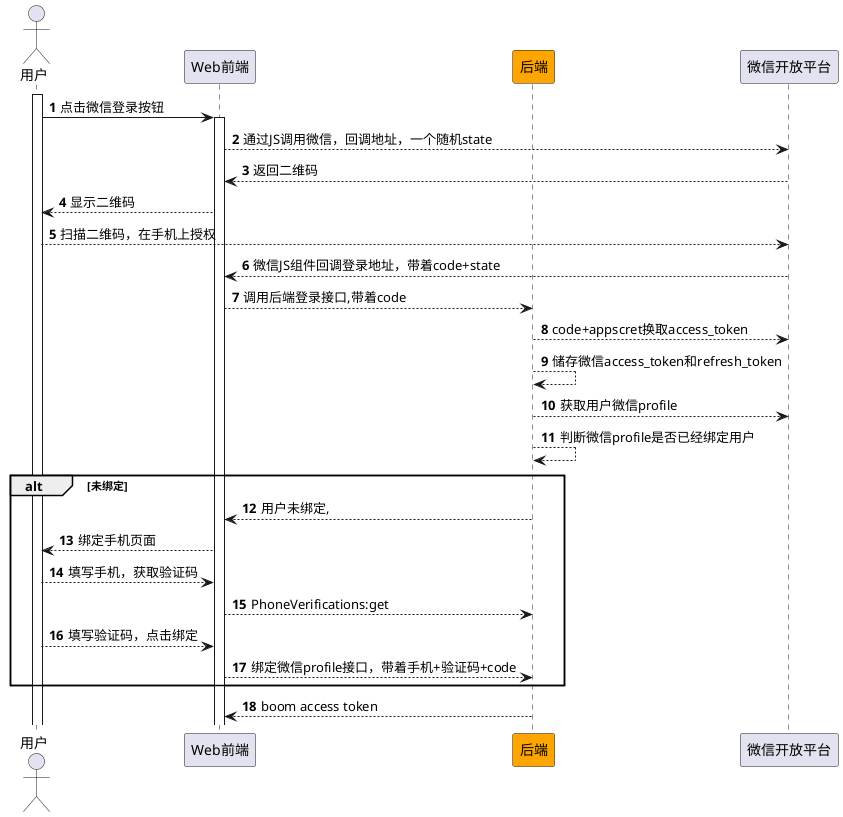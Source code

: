 @startuml

autonumber

actor "用户" as User
participant "Web前端" as WebFrontend
participant "后端" as Backend #orange
participant "微信开放平台" as WeChat

activate User

User -> WebFrontend: 点击微信登录按钮
activate WebFrontend

WebFrontend --> WeChat: 通过JS调用微信，回调地址，一个随机state
WeChat --> WebFrontend: 返回二维码

WebFrontend --> User: 显示二维码
User --> WeChat: 扫描二维码，在手机上授权
WeChat --> WebFrontend: 微信JS组件回调登录地址，带着code+state
WebFrontend --> Backend: 调用后端登录接口,带着code
Backend --> WeChat: code+appscret换取access_token
Backend --> Backend: 储存微信access_token和refresh_token
Backend --> WeChat: 获取用户微信profile
Backend --> Backend: 判断微信profile是否已经绑定用户


alt  未绑定
Backend --> WebFrontend: 用户未绑定, 
WebFrontend --> User: 绑定手机页面
User --> WebFrontend: 填写手机，获取验证码
WebFrontend --> Backend: PhoneVerifications:get
User --> WebFrontend: 填写验证码，点击绑定
WebFrontend --> Backend: 绑定微信profile接口，带着手机+验证码+code

end
Backend --> WebFrontend: boom access token


@enduml
